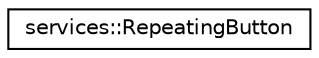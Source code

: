 digraph "Graphical Class Hierarchy"
{
 // INTERACTIVE_SVG=YES
  edge [fontname="Helvetica",fontsize="10",labelfontname="Helvetica",labelfontsize="10"];
  node [fontname="Helvetica",fontsize="10",shape=record];
  rankdir="LR";
  Node0 [label="services::RepeatingButton",height=0.2,width=0.4,color="black", fillcolor="white", style="filled",URL="$d0/d08/classservices_1_1_repeating_button.html"];
}
